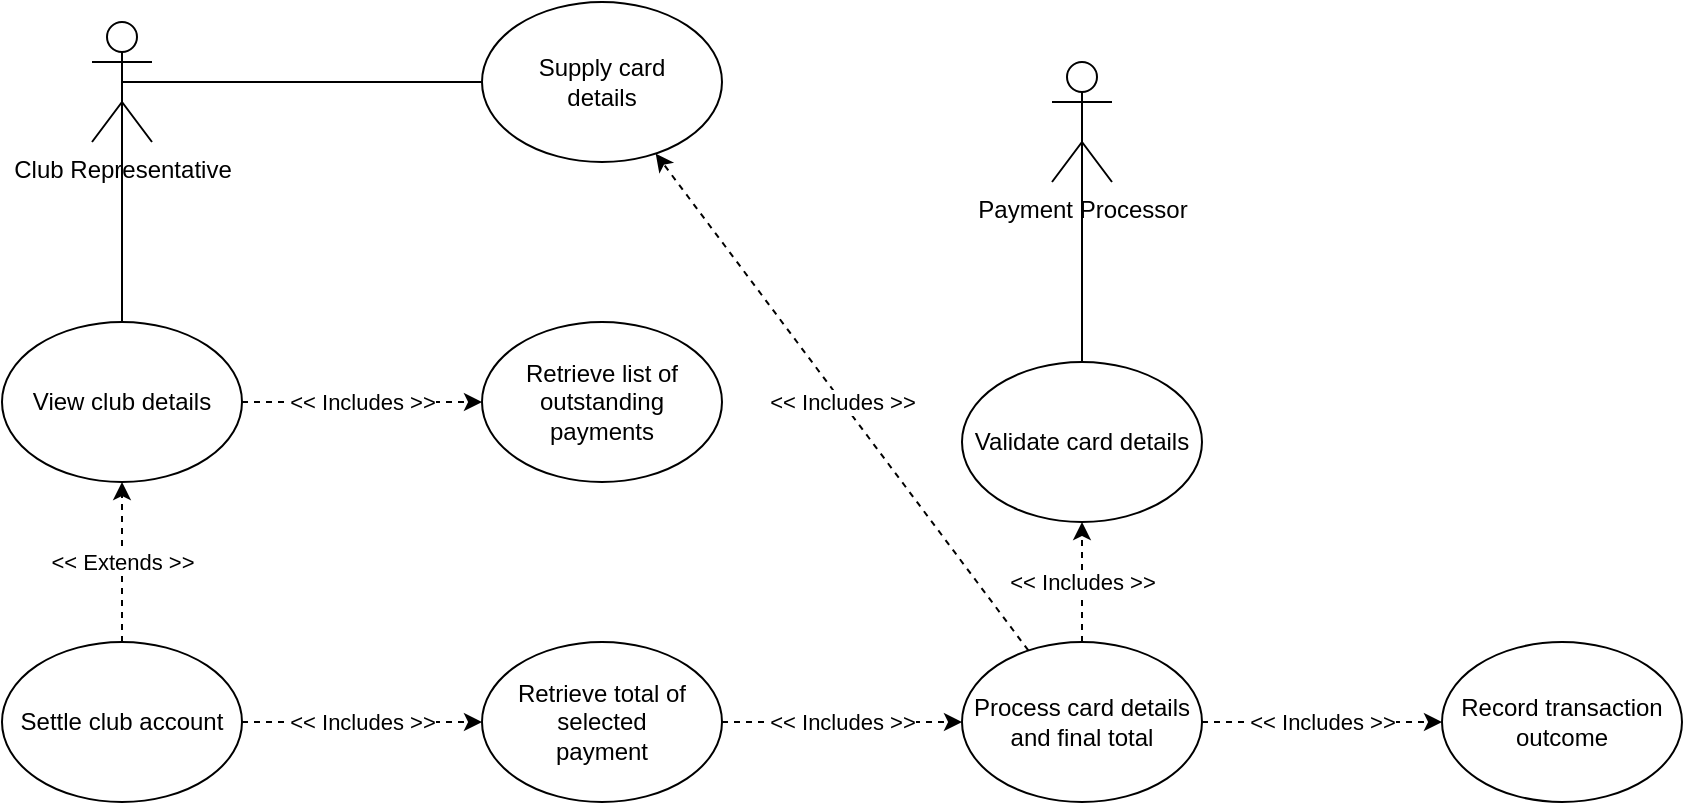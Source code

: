 <mxfile version="14.1.8" type="device"><diagram id="Tp4yf4OtVVGN4kVcDVqV" name="Page-1"><mxGraphModel dx="1422" dy="816" grid="1" gridSize="10" guides="1" tooltips="1" connect="1" arrows="1" fold="1" page="1" pageScale="1" pageWidth="827" pageHeight="1169" math="0" shadow="0"><root><mxCell id="0"/><mxCell id="1" parent="0"/><mxCell id="DLy-m6sp-wSV-d99k_k9-1" value="Club Representative" style="shape=umlActor;verticalLabelPosition=bottom;verticalAlign=top;html=1;outlineConnect=0;" parent="1" vertex="1"><mxGeometry x="85" y="50" width="30" height="60" as="geometry"/></mxCell><mxCell id="DLy-m6sp-wSV-d99k_k9-2" value="Payment Processor" style="shape=umlActor;verticalLabelPosition=bottom;verticalAlign=top;html=1;outlineConnect=0;" parent="1" vertex="1"><mxGeometry x="565" y="70" width="30" height="60" as="geometry"/></mxCell><mxCell id="DLy-m6sp-wSV-d99k_k9-4" value="Settle club account" style="ellipse;whiteSpace=wrap;html=1;" parent="1" vertex="1"><mxGeometry x="40" y="360" width="120" height="80" as="geometry"/></mxCell><mxCell id="DLy-m6sp-wSV-d99k_k9-5" value="View club details" style="ellipse;whiteSpace=wrap;html=1;" parent="1" vertex="1"><mxGeometry x="40" y="200" width="120" height="80" as="geometry"/></mxCell><mxCell id="DLy-m6sp-wSV-d99k_k9-6" value="" style="endArrow=classic;html=1;strokeColor=#000000;dashed=1;" parent="1" source="DLy-m6sp-wSV-d99k_k9-4" target="DLy-m6sp-wSV-d99k_k9-5" edge="1"><mxGeometry relative="1" as="geometry"><mxPoint x="240" y="410" as="sourcePoint"/><mxPoint x="240" y="290" as="targetPoint"/><Array as="points"/></mxGeometry></mxCell><mxCell id="DLy-m6sp-wSV-d99k_k9-7" value="&amp;lt;&amp;lt; Extends &amp;gt;&amp;gt;" style="edgeLabel;resizable=0;html=1;align=center;verticalAlign=middle;" parent="DLy-m6sp-wSV-d99k_k9-6" connectable="0" vertex="1"><mxGeometry relative="1" as="geometry"/></mxCell><mxCell id="DLy-m6sp-wSV-d99k_k9-8" value="" style="endArrow=none;html=1;strokeColor=#000000;exitX=0.5;exitY=0.5;exitDx=0;exitDy=0;exitPerimeter=0;" parent="1" source="DLy-m6sp-wSV-d99k_k9-1" target="DLy-m6sp-wSV-d99k_k9-5" edge="1"><mxGeometry width="50" height="50" relative="1" as="geometry"><mxPoint x="465" y="170" as="sourcePoint"/><mxPoint x="215" y="80" as="targetPoint"/></mxGeometry></mxCell><mxCell id="DLy-m6sp-wSV-d99k_k9-12" value="Validate card details" style="ellipse;whiteSpace=wrap;html=1;" parent="1" vertex="1"><mxGeometry x="520" y="220" width="120" height="80" as="geometry"/></mxCell><mxCell id="DLy-m6sp-wSV-d99k_k9-13" value="Process card details and final total" style="ellipse;whiteSpace=wrap;html=1;" parent="1" vertex="1"><mxGeometry x="520" y="360" width="120" height="80" as="geometry"/></mxCell><mxCell id="DLy-m6sp-wSV-d99k_k9-14" value="" style="endArrow=classic;html=1;strokeColor=#000000;dashed=1;" parent="1" source="DLy-m6sp-wSV-d99k_k9-4" target="DLy-m6sp-wSV-d99k_k9-27" edge="1"><mxGeometry relative="1" as="geometry"><mxPoint x="490" y="610" as="sourcePoint"/><mxPoint x="190" y="500" as="targetPoint"/><Array as="points"/></mxGeometry></mxCell><mxCell id="DLy-m6sp-wSV-d99k_k9-15" value="&amp;lt;&amp;lt; Includes &amp;gt;&amp;gt;" style="edgeLabel;resizable=0;html=1;align=center;verticalAlign=middle;" parent="DLy-m6sp-wSV-d99k_k9-14" connectable="0" vertex="1"><mxGeometry relative="1" as="geometry"/></mxCell><mxCell id="DLy-m6sp-wSV-d99k_k9-16" value="" style="endArrow=none;html=1;strokeColor=#000000;entryX=0.5;entryY=0.5;entryDx=0;entryDy=0;entryPerimeter=0;" parent="1" source="DLy-m6sp-wSV-d99k_k9-12" target="DLy-m6sp-wSV-d99k_k9-2" edge="1"><mxGeometry width="50" height="50" relative="1" as="geometry"><mxPoint x="230" y="390" as="sourcePoint"/><mxPoint x="280" y="340" as="targetPoint"/></mxGeometry></mxCell><mxCell id="DLy-m6sp-wSV-d99k_k9-17" value="" style="endArrow=classic;html=1;strokeColor=#000000;dashed=1;" parent="1" source="DLy-m6sp-wSV-d99k_k9-13" target="DLy-m6sp-wSV-d99k_k9-12" edge="1"><mxGeometry relative="1" as="geometry"><mxPoint x="830" y="250" as="sourcePoint"/><mxPoint x="840" y="300" as="targetPoint"/><Array as="points"/></mxGeometry></mxCell><mxCell id="DLy-m6sp-wSV-d99k_k9-18" value="&amp;lt;&amp;lt; Includes &amp;gt;&amp;gt;" style="edgeLabel;resizable=0;html=1;align=center;verticalAlign=middle;" parent="DLy-m6sp-wSV-d99k_k9-17" connectable="0" vertex="1"><mxGeometry relative="1" as="geometry"/></mxCell><mxCell id="DLy-m6sp-wSV-d99k_k9-22" value="Record transaction outcome" style="ellipse;whiteSpace=wrap;html=1;" parent="1" vertex="1"><mxGeometry x="760" y="360" width="120" height="80" as="geometry"/></mxCell><mxCell id="DLy-m6sp-wSV-d99k_k9-27" value="Retrieve total of selected&lt;br&gt;payment" style="ellipse;whiteSpace=wrap;html=1;" parent="1" vertex="1"><mxGeometry x="280" y="360" width="120" height="80" as="geometry"/></mxCell><mxCell id="DLy-m6sp-wSV-d99k_k9-28" value="Retrieve list of&lt;br&gt;outstanding&lt;br&gt;payments" style="ellipse;whiteSpace=wrap;html=1;" parent="1" vertex="1"><mxGeometry x="280" y="200" width="120" height="80" as="geometry"/></mxCell><mxCell id="DLy-m6sp-wSV-d99k_k9-29" value="" style="endArrow=classic;html=1;strokeColor=#000000;dashed=1;" parent="1" source="DLy-m6sp-wSV-d99k_k9-5" target="DLy-m6sp-wSV-d99k_k9-28" edge="1"><mxGeometry relative="1" as="geometry"><mxPoint x="169.983" y="410.941" as="sourcePoint"/><mxPoint x="620.021" y="418.948" as="targetPoint"/><Array as="points"/></mxGeometry></mxCell><mxCell id="DLy-m6sp-wSV-d99k_k9-30" value="&amp;lt;&amp;lt; Includes &amp;gt;&amp;gt;" style="edgeLabel;resizable=0;html=1;align=center;verticalAlign=middle;" parent="DLy-m6sp-wSV-d99k_k9-29" connectable="0" vertex="1"><mxGeometry relative="1" as="geometry"/></mxCell><mxCell id="DLy-m6sp-wSV-d99k_k9-31" value="Supply card&lt;br&gt;details" style="ellipse;whiteSpace=wrap;html=1;" parent="1" vertex="1"><mxGeometry x="280" y="40" width="120" height="80" as="geometry"/></mxCell><mxCell id="DLy-m6sp-wSV-d99k_k9-32" value="" style="endArrow=classic;html=1;strokeColor=#000000;dashed=1;" parent="1" source="DLy-m6sp-wSV-d99k_k9-27" target="DLy-m6sp-wSV-d99k_k9-13" edge="1"><mxGeometry relative="1" as="geometry"><mxPoint x="170" y="410" as="sourcePoint"/><mxPoint x="290" y="410" as="targetPoint"/><Array as="points"/></mxGeometry></mxCell><mxCell id="DLy-m6sp-wSV-d99k_k9-33" value="&amp;lt;&amp;lt; Includes &amp;gt;&amp;gt;" style="edgeLabel;resizable=0;html=1;align=center;verticalAlign=middle;" parent="DLy-m6sp-wSV-d99k_k9-32" connectable="0" vertex="1"><mxGeometry relative="1" as="geometry"/></mxCell><mxCell id="DLy-m6sp-wSV-d99k_k9-34" value="" style="endArrow=classic;html=1;strokeColor=#000000;dashed=1;" parent="1" source="DLy-m6sp-wSV-d99k_k9-13" target="DLy-m6sp-wSV-d99k_k9-31" edge="1"><mxGeometry relative="1" as="geometry"><mxPoint x="450" y="300" as="sourcePoint"/><mxPoint x="530" y="410" as="targetPoint"/><Array as="points"/></mxGeometry></mxCell><mxCell id="DLy-m6sp-wSV-d99k_k9-35" value="&amp;lt;&amp;lt; Includes &amp;gt;&amp;gt;" style="edgeLabel;resizable=0;html=1;align=center;verticalAlign=middle;" parent="DLy-m6sp-wSV-d99k_k9-34" connectable="0" vertex="1"><mxGeometry relative="1" as="geometry"/></mxCell><mxCell id="DLy-m6sp-wSV-d99k_k9-36" value="" style="endArrow=none;html=1;exitX=0.5;exitY=0.5;exitDx=0;exitDy=0;exitPerimeter=0;" parent="1" source="DLy-m6sp-wSV-d99k_k9-1" target="DLy-m6sp-wSV-d99k_k9-31" edge="1"><mxGeometry width="50" height="50" relative="1" as="geometry"><mxPoint x="390" y="350" as="sourcePoint"/><mxPoint x="440" y="300" as="targetPoint"/></mxGeometry></mxCell><mxCell id="DLy-m6sp-wSV-d99k_k9-37" value="" style="endArrow=classic;html=1;strokeColor=#000000;dashed=1;" parent="1" source="DLy-m6sp-wSV-d99k_k9-13" target="DLy-m6sp-wSV-d99k_k9-22" edge="1"><mxGeometry relative="1" as="geometry"><mxPoint x="880" y="550" as="sourcePoint"/><mxPoint x="740" y="550" as="targetPoint"/><Array as="points"/></mxGeometry></mxCell><mxCell id="DLy-m6sp-wSV-d99k_k9-38" value="&amp;lt;&amp;lt; Includes &amp;gt;&amp;gt;" style="edgeLabel;resizable=0;html=1;align=center;verticalAlign=middle;" parent="DLy-m6sp-wSV-d99k_k9-37" connectable="0" vertex="1"><mxGeometry relative="1" as="geometry"/></mxCell></root></mxGraphModel></diagram></mxfile>